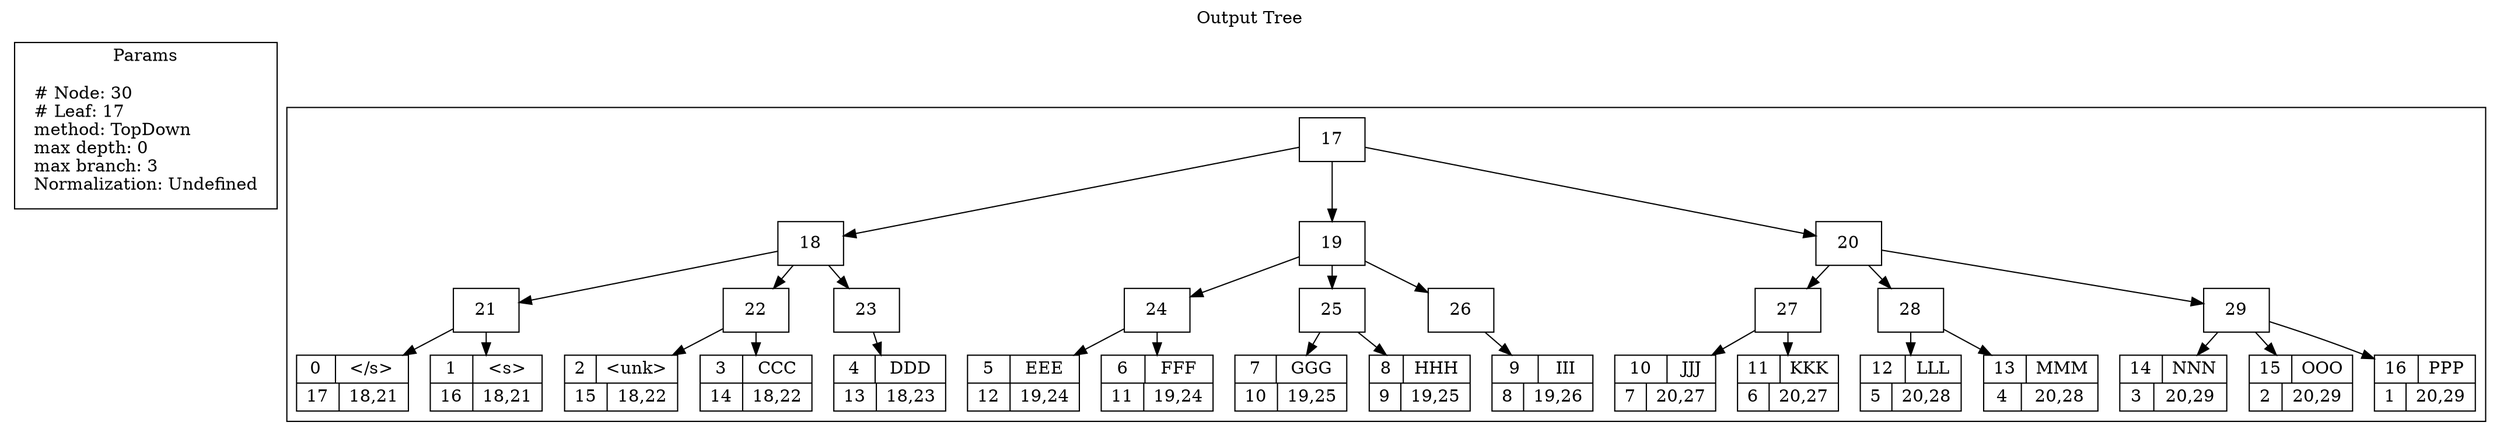 digraph output {
  rankdir=TB;
  labelloc=t;
  label="Output Tree";

  subgraph cluster_param {
    label="Params";
    node [shape=plaintext, style=solid];
    edge [style=invis];
    legend [label="# Node: 30\l# Leaf: 17\lmethod: TopDown\lmax depth: 0\lmax branch: 3\lNormalization: Undefined"];
  }

  subgraph cluster_tree {
    label=""
    graph [ranksep=0];
    node [shape=record];

    0 [label="{{0|\</s\>}|{17|18,21}}"];
    1 [label="{{1|\<s\>}|{16|18,21}}"];
    2 [label="{{2|\<unk\>}|{15|18,22}}"];
    3 [label="{{3|CCC}|{14|18,22}}"];
    4 [label="{{4|DDD}|{13|18,23}}"];
    5 [label="{{5|EEE}|{12|19,24}}"];
    6 [label="{{6|FFF}|{11|19,24}}"];
    7 [label="{{7|GGG}|{10|19,25}}"];
    8 [label="{{8|HHH}|{9|19,25}}"];
    9 [label="{{9|III}|{8|19,26}}"];
    10 [label="{{10|JJJ}|{7|20,27}}"];
    11 [label="{{11|KKK}|{6|20,27}}"];
    12 [label="{{12|LLL}|{5|20,28}}"];
    13 [label="{{13|MMM}|{4|20,28}}"];
    14 [label="{{14|NNN}|{3|20,29}}"];
    15 [label="{{15|OOO}|{2|20,29}}"];
    16 [label="{{16|PPP}|{1|20,29}}"];

    21 -> 0;
    21 -> 1;
    18 -> 21;
    22 -> 2;
    22 -> 3;
    18 -> 22;
    23 -> 4;
    18 -> 23;
    17 -> 18;
    24 -> 5;
    24 -> 6;
    19 -> 24;
    25 -> 7;
    25 -> 8;
    19 -> 25;
    26 -> 9;
    19 -> 26;
    17 -> 19;
    27 -> 10;
    27 -> 11;
    20 -> 27;
    28 -> 12;
    28 -> 13;
    20 -> 28;
    29 -> 14;
    29 -> 15;
    29 -> 16;
    20 -> 29;
    17 -> 20;
  }
}
